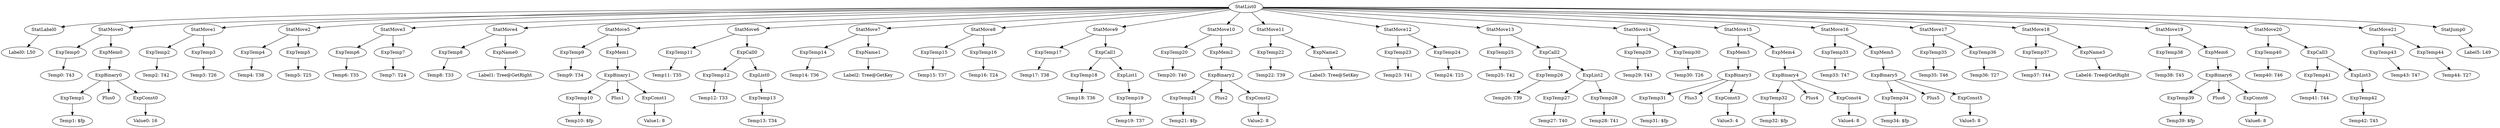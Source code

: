 digraph {
	ordering = out;
	StatJump0 -> "Label5: L49";
	ExpTemp44 -> "Temp44: T27";
	StatMove21 -> ExpTemp43;
	StatMove21 -> ExpTemp44;
	ExpList3 -> ExpTemp42;
	ExpTemp42 -> "Temp42: T45";
	ExpCall3 -> ExpTemp41;
	ExpCall3 -> ExpList3;
	StatMove2 -> ExpTemp4;
	StatMove2 -> ExpTemp5;
	ExpCall1 -> ExpTemp18;
	ExpCall1 -> ExpList1;
	StatMove8 -> ExpTemp15;
	StatMove8 -> ExpTemp16;
	StatMove0 -> ExpTemp0;
	StatMove0 -> ExpMem0;
	ExpTemp32 -> "Temp32: $fp";
	ExpName1 -> "Label2: Tree@GetKey";
	ExpList0 -> ExpTemp13;
	StatMove10 -> ExpTemp20;
	StatMove10 -> ExpMem2;
	ExpCall2 -> ExpTemp26;
	ExpCall2 -> ExpList2;
	ExpTemp16 -> "Temp16: T24";
	ExpBinary6 -> ExpTemp39;
	ExpBinary6 -> Plus6;
	ExpBinary6 -> ExpConst6;
	ExpTemp13 -> "Temp13: T34";
	ExpTemp21 -> "Temp21: $fp";
	ExpCall0 -> ExpTemp12;
	ExpCall0 -> ExpList0;
	StatMove14 -> ExpTemp29;
	StatMove14 -> ExpTemp30;
	StatMove6 -> ExpTemp11;
	StatMove6 -> ExpCall0;
	ExpTemp6 -> "Temp6: T35";
	StatMove9 -> ExpTemp17;
	StatMove9 -> ExpCall1;
	ExpMem1 -> ExpBinary1;
	ExpTemp34 -> "Temp34: $fp";
	ExpConst6 -> "Value6: 8";
	ExpBinary1 -> ExpTemp10;
	ExpBinary1 -> Plus1;
	ExpBinary1 -> ExpConst1;
	StatMove1 -> ExpTemp2;
	StatMove1 -> ExpTemp3;
	ExpTemp8 -> "Temp8: T33";
	ExpTemp18 -> "Temp18: T36";
	ExpTemp31 -> "Temp31: $fp";
	ExpTemp10 -> "Temp10: $fp";
	ExpTemp2 -> "Temp2: T42";
	ExpConst0 -> "Value0: 16";
	ExpTemp19 -> "Temp19: T37";
	StatLabel0 -> "Label0: L50";
	ExpBinary2 -> ExpTemp21;
	ExpBinary2 -> Plus2;
	ExpBinary2 -> ExpConst2;
	ExpMem5 -> ExpBinary5;
	StatList0 -> StatLabel0;
	StatList0 -> StatMove0;
	StatList0 -> StatMove1;
	StatList0 -> StatMove2;
	StatList0 -> StatMove3;
	StatList0 -> StatMove4;
	StatList0 -> StatMove5;
	StatList0 -> StatMove6;
	StatList0 -> StatMove7;
	StatList0 -> StatMove8;
	StatList0 -> StatMove9;
	StatList0 -> StatMove10;
	StatList0 -> StatMove11;
	StatList0 -> StatMove12;
	StatList0 -> StatMove13;
	StatList0 -> StatMove14;
	StatList0 -> StatMove15;
	StatList0 -> StatMove16;
	StatList0 -> StatMove17;
	StatList0 -> StatMove18;
	StatList0 -> StatMove19;
	StatList0 -> StatMove20;
	StatList0 -> StatMove21;
	StatList0 -> StatJump0;
	StatMove20 -> ExpTemp40;
	StatMove20 -> ExpCall3;
	ExpTemp0 -> "Temp0: T43";
	ExpTemp7 -> "Temp7: T24";
	ExpTemp12 -> "Temp12: T33";
	ExpTemp33 -> "Temp33: T47";
	ExpMem2 -> ExpBinary2;
	ExpBinary0 -> ExpTemp1;
	ExpBinary0 -> Plus0;
	ExpBinary0 -> ExpConst0;
	ExpTemp17 -> "Temp17: T38";
	ExpTemp23 -> "Temp23: T41";
	ExpTemp9 -> "Temp9: T34";
	ExpTemp3 -> "Temp3: T26";
	ExpTemp5 -> "Temp5: T25";
	ExpTemp11 -> "Temp11: T35";
	StatMove3 -> ExpTemp6;
	StatMove3 -> ExpTemp7;
	ExpTemp4 -> "Temp4: T38";
	ExpTemp20 -> "Temp20: T40";
	ExpName0 -> "Label1: Tree@GetRight";
	StatMove7 -> ExpTemp14;
	StatMove7 -> ExpName1;
	ExpTemp15 -> "Temp15: T37";
	ExpTemp28 -> "Temp28: T41";
	StatMove19 -> ExpTemp38;
	StatMove19 -> ExpMem6;
	ExpMem0 -> ExpBinary0;
	ExpConst1 -> "Value1: 8";
	StatMove4 -> ExpTemp8;
	StatMove4 -> ExpName0;
	StatMove5 -> ExpTemp9;
	StatMove5 -> ExpMem1;
	ExpConst2 -> "Value2: 8";
	ExpTemp14 -> "Temp14: T36";
	StatMove12 -> ExpTemp23;
	StatMove12 -> ExpTemp24;
	StatMove15 -> ExpMem3;
	StatMove15 -> ExpMem4;
	ExpBinary3 -> ExpTemp31;
	ExpBinary3 -> Plus3;
	ExpBinary3 -> ExpConst3;
	StatMove11 -> ExpTemp22;
	StatMove11 -> ExpName2;
	ExpName2 -> "Label3: Tree@SetKey";
	ExpTemp24 -> "Temp24: T25";
	ExpMem6 -> ExpBinary6;
	ExpTemp25 -> "Temp25: T42";
	StatMove13 -> ExpTemp25;
	StatMove13 -> ExpCall2;
	ExpTemp27 -> "Temp27: T40";
	ExpTemp22 -> "Temp22: T39";
	ExpList2 -> ExpTemp27;
	ExpList2 -> ExpTemp28;
	ExpTemp29 -> "Temp29: T43";
	ExpTemp30 -> "Temp30: T26";
	ExpConst3 -> "Value3: 4";
	ExpMem3 -> ExpBinary3;
	ExpTemp37 -> "Temp37: T44";
	ExpConst4 -> "Value4: 8";
	ExpMem4 -> ExpBinary4;
	StatMove16 -> ExpTemp33;
	StatMove16 -> ExpMem5;
	ExpTemp43 -> "Temp43: T47";
	ExpBinary5 -> ExpTemp34;
	ExpBinary5 -> Plus5;
	ExpBinary5 -> ExpConst5;
	StatMove18 -> ExpTemp37;
	StatMove18 -> ExpName3;
	ExpConst5 -> "Value5: 8";
	ExpTemp39 -> "Temp39: $fp";
	ExpList1 -> ExpTemp19;
	ExpBinary4 -> ExpTemp32;
	ExpBinary4 -> Plus4;
	ExpBinary4 -> ExpConst4;
	ExpTemp1 -> "Temp1: $fp";
	ExpTemp35 -> "Temp35: T46";
	StatMove17 -> ExpTemp35;
	StatMove17 -> ExpTemp36;
	ExpTemp36 -> "Temp36: T27";
	ExpTemp40 -> "Temp40: T46";
	ExpName3 -> "Label4: Tree@GetRight";
	ExpTemp38 -> "Temp38: T45";
	ExpTemp26 -> "Temp26: T39";
	ExpTemp41 -> "Temp41: T44";
}


